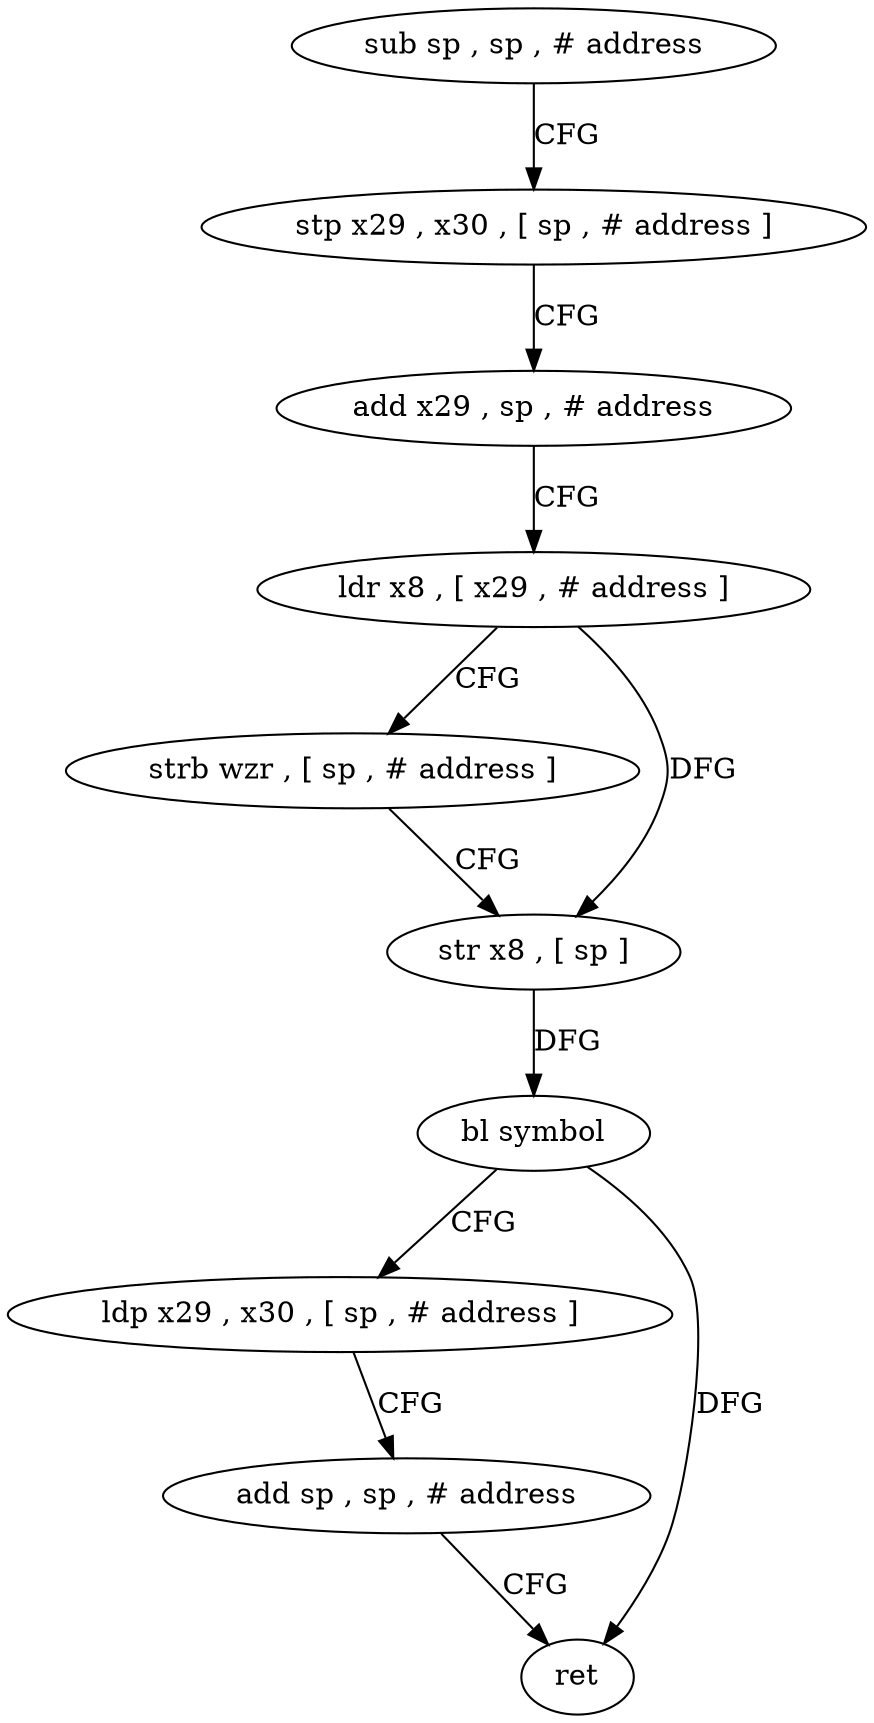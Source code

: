 digraph "func" {
"4221232" [label = "sub sp , sp , # address" ]
"4221236" [label = "stp x29 , x30 , [ sp , # address ]" ]
"4221240" [label = "add x29 , sp , # address" ]
"4221244" [label = "ldr x8 , [ x29 , # address ]" ]
"4221248" [label = "strb wzr , [ sp , # address ]" ]
"4221252" [label = "str x8 , [ sp ]" ]
"4221256" [label = "bl symbol" ]
"4221260" [label = "ldp x29 , x30 , [ sp , # address ]" ]
"4221264" [label = "add sp , sp , # address" ]
"4221268" [label = "ret" ]
"4221232" -> "4221236" [ label = "CFG" ]
"4221236" -> "4221240" [ label = "CFG" ]
"4221240" -> "4221244" [ label = "CFG" ]
"4221244" -> "4221248" [ label = "CFG" ]
"4221244" -> "4221252" [ label = "DFG" ]
"4221248" -> "4221252" [ label = "CFG" ]
"4221252" -> "4221256" [ label = "DFG" ]
"4221256" -> "4221260" [ label = "CFG" ]
"4221256" -> "4221268" [ label = "DFG" ]
"4221260" -> "4221264" [ label = "CFG" ]
"4221264" -> "4221268" [ label = "CFG" ]
}
